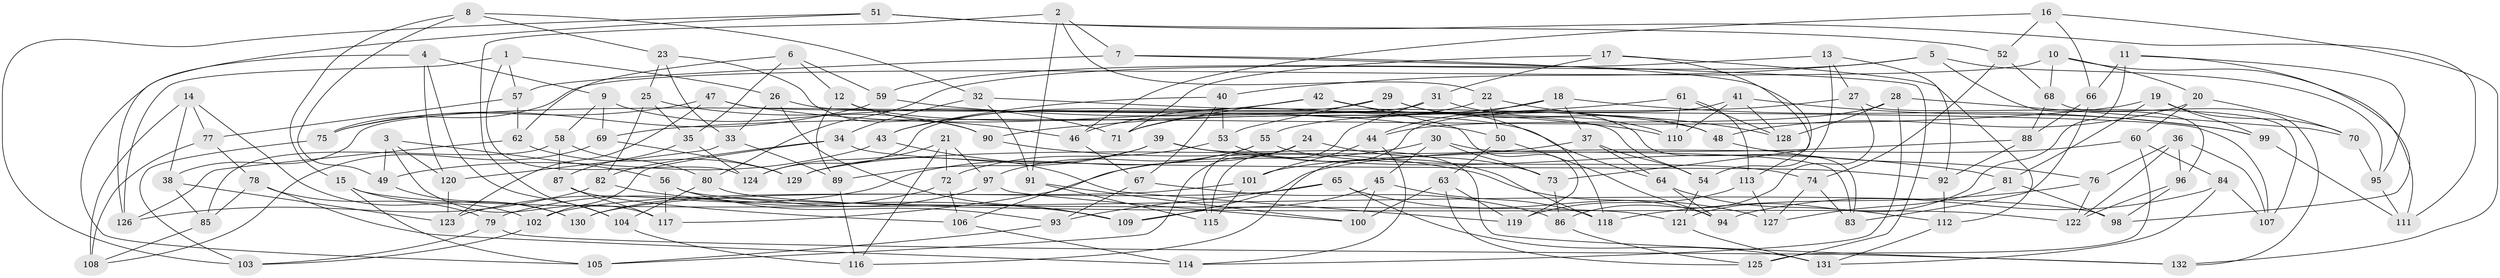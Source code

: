 // Generated by graph-tools (version 1.1) at 2025/02/03/09/25 03:02:58]
// undirected, 132 vertices, 264 edges
graph export_dot {
graph [start="1"]
  node [color=gray90,style=filled];
  1;
  2;
  3;
  4;
  5;
  6;
  7;
  8;
  9;
  10;
  11;
  12;
  13;
  14;
  15;
  16;
  17;
  18;
  19;
  20;
  21;
  22;
  23;
  24;
  25;
  26;
  27;
  28;
  29;
  30;
  31;
  32;
  33;
  34;
  35;
  36;
  37;
  38;
  39;
  40;
  41;
  42;
  43;
  44;
  45;
  46;
  47;
  48;
  49;
  50;
  51;
  52;
  53;
  54;
  55;
  56;
  57;
  58;
  59;
  60;
  61;
  62;
  63;
  64;
  65;
  66;
  67;
  68;
  69;
  70;
  71;
  72;
  73;
  74;
  75;
  76;
  77;
  78;
  79;
  80;
  81;
  82;
  83;
  84;
  85;
  86;
  87;
  88;
  89;
  90;
  91;
  92;
  93;
  94;
  95;
  96;
  97;
  98;
  99;
  100;
  101;
  102;
  103;
  104;
  105;
  106;
  107;
  108;
  109;
  110;
  111;
  112;
  113;
  114;
  115;
  116;
  117;
  118;
  119;
  120;
  121;
  122;
  123;
  124;
  125;
  126;
  127;
  128;
  129;
  130;
  131;
  132;
  1 -- 57;
  1 -- 126;
  1 -- 124;
  1 -- 26;
  2 -- 104;
  2 -- 7;
  2 -- 22;
  2 -- 91;
  3 -- 49;
  3 -- 120;
  3 -- 117;
  3 -- 56;
  4 -- 9;
  4 -- 105;
  4 -- 120;
  4 -- 104;
  5 -- 80;
  5 -- 96;
  5 -- 95;
  5 -- 40;
  6 -- 59;
  6 -- 35;
  6 -- 12;
  6 -- 62;
  7 -- 113;
  7 -- 125;
  7 -- 57;
  8 -- 15;
  8 -- 32;
  8 -- 23;
  8 -- 49;
  9 -- 90;
  9 -- 58;
  9 -- 69;
  10 -- 20;
  10 -- 111;
  10 -- 75;
  10 -- 68;
  11 -- 121;
  11 -- 66;
  11 -- 98;
  11 -- 95;
  12 -- 46;
  12 -- 89;
  12 -- 64;
  13 -- 27;
  13 -- 59;
  13 -- 54;
  13 -- 92;
  14 -- 108;
  14 -- 38;
  14 -- 102;
  14 -- 77;
  15 -- 130;
  15 -- 105;
  15 -- 98;
  16 -- 132;
  16 -- 46;
  16 -- 52;
  16 -- 66;
  17 -- 73;
  17 -- 71;
  17 -- 112;
  17 -- 31;
  18 -- 99;
  18 -- 46;
  18 -- 44;
  18 -- 37;
  19 -- 70;
  19 -- 81;
  19 -- 99;
  19 -- 69;
  20 -- 70;
  20 -- 60;
  20 -- 48;
  21 -- 72;
  21 -- 116;
  21 -- 124;
  21 -- 97;
  22 -- 71;
  22 -- 50;
  22 -- 128;
  23 -- 90;
  23 -- 33;
  23 -- 25;
  24 -- 73;
  24 -- 106;
  24 -- 105;
  24 -- 115;
  25 -- 35;
  25 -- 71;
  25 -- 82;
  26 -- 109;
  26 -- 33;
  26 -- 54;
  27 -- 107;
  27 -- 86;
  27 -- 55;
  28 -- 114;
  28 -- 44;
  28 -- 70;
  28 -- 128;
  29 -- 53;
  29 -- 110;
  29 -- 83;
  29 -- 124;
  30 -- 117;
  30 -- 45;
  30 -- 73;
  30 -- 83;
  31 -- 115;
  31 -- 38;
  31 -- 48;
  32 -- 34;
  32 -- 91;
  32 -- 48;
  33 -- 89;
  33 -- 120;
  34 -- 102;
  34 -- 82;
  34 -- 92;
  35 -- 124;
  35 -- 87;
  36 -- 96;
  36 -- 107;
  36 -- 76;
  36 -- 122;
  37 -- 54;
  37 -- 64;
  37 -- 129;
  38 -- 123;
  38 -- 85;
  39 -- 81;
  39 -- 129;
  39 -- 132;
  39 -- 89;
  40 -- 67;
  40 -- 53;
  40 -- 43;
  41 -- 110;
  41 -- 116;
  41 -- 128;
  41 -- 99;
  42 -- 71;
  42 -- 43;
  42 -- 118;
  42 -- 119;
  43 -- 119;
  43 -- 49;
  44 -- 101;
  44 -- 114;
  45 -- 100;
  45 -- 118;
  45 -- 109;
  46 -- 67;
  47 -- 107;
  47 -- 75;
  47 -- 50;
  47 -- 123;
  48 -- 76;
  49 -- 130;
  50 -- 94;
  50 -- 63;
  51 -- 111;
  51 -- 126;
  51 -- 103;
  51 -- 52;
  52 -- 68;
  52 -- 74;
  53 -- 72;
  53 -- 118;
  54 -- 121;
  55 -- 123;
  55 -- 74;
  55 -- 97;
  56 -- 93;
  56 -- 121;
  56 -- 117;
  57 -- 77;
  57 -- 62;
  58 -- 87;
  58 -- 85;
  58 -- 80;
  59 -- 110;
  59 -- 75;
  60 -- 125;
  60 -- 84;
  60 -- 109;
  61 -- 113;
  61 -- 128;
  61 -- 90;
  61 -- 110;
  62 -- 129;
  62 -- 126;
  63 -- 125;
  63 -- 100;
  63 -- 119;
  64 -- 112;
  64 -- 94;
  65 -- 131;
  65 -- 93;
  65 -- 130;
  65 -- 127;
  66 -- 88;
  66 -- 83;
  67 -- 86;
  67 -- 93;
  68 -- 132;
  68 -- 88;
  69 -- 108;
  69 -- 129;
  70 -- 95;
  72 -- 79;
  72 -- 106;
  73 -- 86;
  74 -- 83;
  74 -- 127;
  75 -- 103;
  76 -- 122;
  76 -- 118;
  77 -- 108;
  77 -- 78;
  78 -- 114;
  78 -- 79;
  78 -- 85;
  79 -- 132;
  79 -- 103;
  80 -- 104;
  80 -- 122;
  81 -- 98;
  81 -- 127;
  82 -- 126;
  82 -- 109;
  84 -- 107;
  84 -- 94;
  84 -- 131;
  85 -- 108;
  86 -- 125;
  87 -- 117;
  87 -- 106;
  88 -- 92;
  88 -- 101;
  89 -- 116;
  90 -- 94;
  91 -- 100;
  91 -- 115;
  92 -- 112;
  93 -- 105;
  95 -- 111;
  96 -- 98;
  96 -- 122;
  97 -- 100;
  97 -- 130;
  99 -- 111;
  101 -- 115;
  101 -- 102;
  102 -- 103;
  104 -- 116;
  106 -- 114;
  112 -- 131;
  113 -- 119;
  113 -- 127;
  120 -- 123;
  121 -- 131;
}
